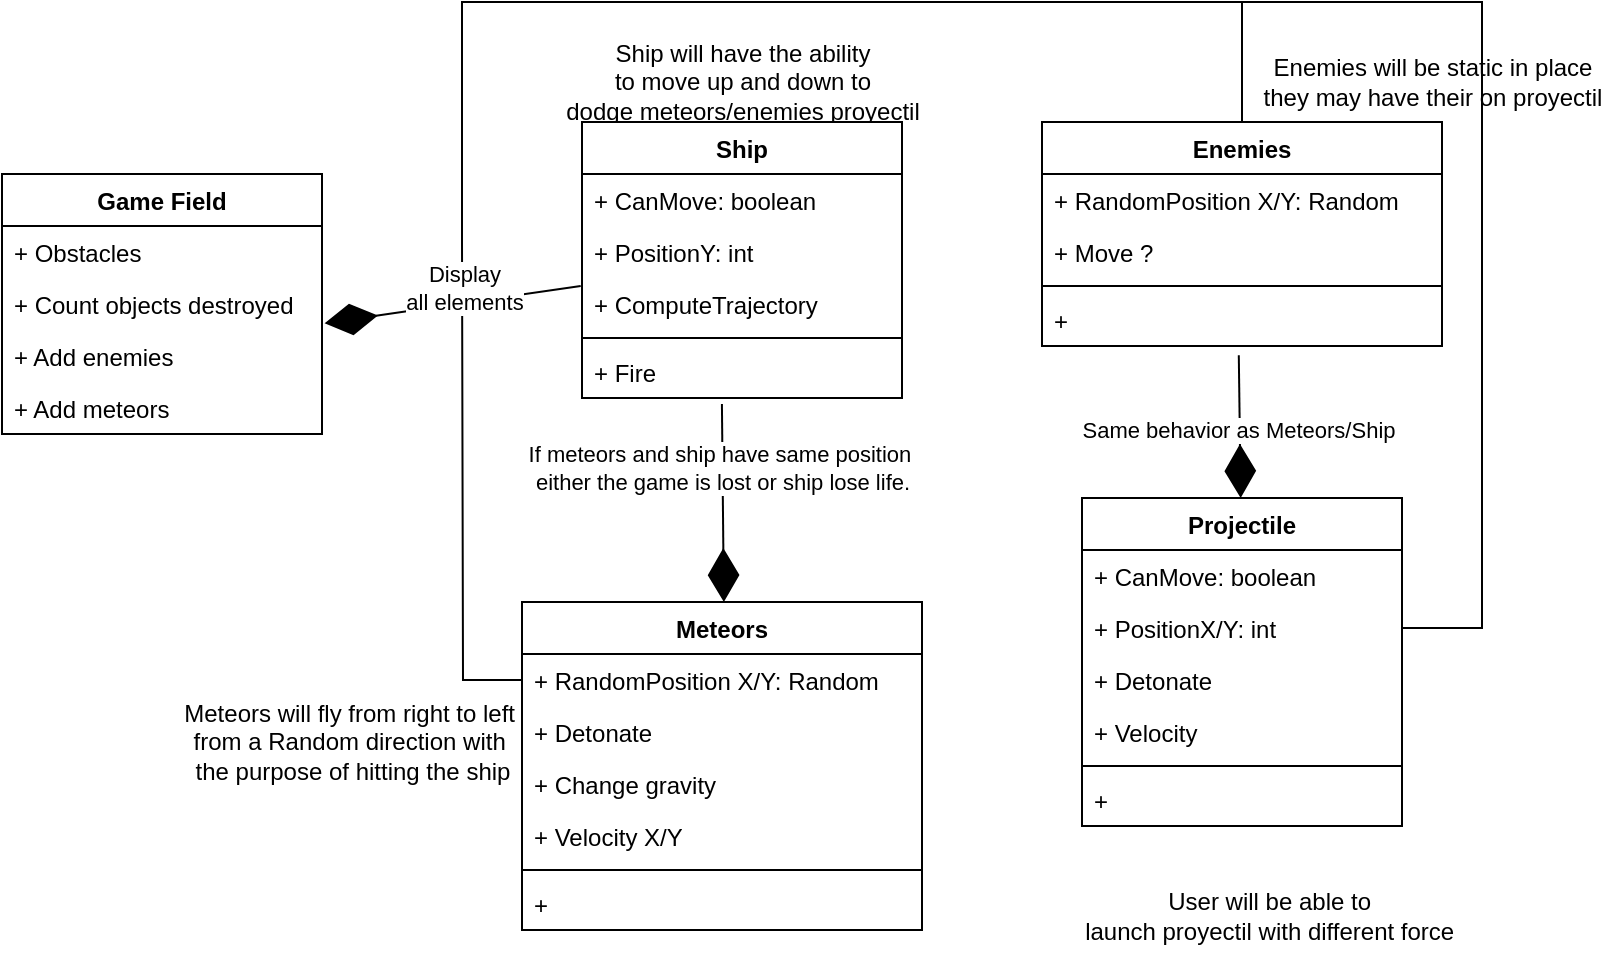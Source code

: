 <mxfile version="20.5.3" type="embed" pages="4"><diagram name="Page-1" id="UD8yu1-71jTabyGn6Ksl"><mxGraphModel dx="532" dy="298" grid="1" gridSize="10" guides="1" tooltips="1" connect="1" arrows="1" fold="1" page="1" pageScale="1" pageWidth="850" pageHeight="1100" math="0" shadow="0"><root><mxCell id="0"/><mxCell id="1" parent="0"/><mxCell id="j6X3iuMTT80umR6ZVCOs-26" value="Ship will have the ability&lt;br&gt;to move up and down to&lt;br&gt;dodge meteors/enemies proyectil" style="text;html=1;align=center;verticalAlign=middle;resizable=0;points=[];autosize=1;strokeColor=none;fillColor=none;" parent="1" vertex="1"><mxGeometry x="290" y="260" width="200" height="60" as="geometry"/></mxCell><mxCell id="j6X3iuMTT80umR6ZVCOs-27" value="Projectile" style="swimlane;fontStyle=1;align=center;verticalAlign=top;childLayout=stackLayout;horizontal=1;startSize=26;horizontalStack=0;resizeParent=1;resizeParentMax=0;resizeLast=0;collapsible=1;marginBottom=0;whiteSpace=wrap;html=1;" parent="1" vertex="1"><mxGeometry x="560" y="498" width="160" height="164" as="geometry"/></mxCell><mxCell id="j6X3iuMTT80umR6ZVCOs-28" value="+ CanMove: boolean" style="text;strokeColor=none;fillColor=none;align=left;verticalAlign=top;spacingLeft=4;spacingRight=4;overflow=hidden;rotatable=0;points=[[0,0.5],[1,0.5]];portConstraint=eastwest;whiteSpace=wrap;html=1;" parent="j6X3iuMTT80umR6ZVCOs-27" vertex="1"><mxGeometry y="26" width="160" height="26" as="geometry"/></mxCell><mxCell id="j6X3iuMTT80umR6ZVCOs-30" value="+ PositionX/Y: int" style="text;strokeColor=none;fillColor=none;align=left;verticalAlign=top;spacingLeft=4;spacingRight=4;overflow=hidden;rotatable=0;points=[[0,0.5],[1,0.5]];portConstraint=eastwest;whiteSpace=wrap;html=1;" parent="j6X3iuMTT80umR6ZVCOs-27" vertex="1"><mxGeometry y="52" width="160" height="26" as="geometry"/></mxCell><mxCell id="j6X3iuMTT80umR6ZVCOs-31" value="+ Detonate" style="text;strokeColor=none;fillColor=none;align=left;verticalAlign=top;spacingLeft=4;spacingRight=4;overflow=hidden;rotatable=0;points=[[0,0.5],[1,0.5]];portConstraint=eastwest;whiteSpace=wrap;html=1;" parent="j6X3iuMTT80umR6ZVCOs-27" vertex="1"><mxGeometry y="78" width="160" height="26" as="geometry"/></mxCell><mxCell id="11" value="+ Velocity&amp;nbsp;" style="text;strokeColor=none;fillColor=none;align=left;verticalAlign=top;spacingLeft=4;spacingRight=4;overflow=hidden;rotatable=0;points=[[0,0.5],[1,0.5]];portConstraint=eastwest;whiteSpace=wrap;html=1;" parent="j6X3iuMTT80umR6ZVCOs-27" vertex="1"><mxGeometry y="104" width="160" height="26" as="geometry"/></mxCell><mxCell id="j6X3iuMTT80umR6ZVCOs-29" value="" style="line;strokeWidth=1;fillColor=none;align=left;verticalAlign=middle;spacingTop=-1;spacingLeft=3;spacingRight=3;rotatable=0;labelPosition=right;points=[];portConstraint=eastwest;strokeColor=inherit;" parent="j6X3iuMTT80umR6ZVCOs-27" vertex="1"><mxGeometry y="130" width="160" height="8" as="geometry"/></mxCell><mxCell id="2" value="+&amp;nbsp;" style="text;strokeColor=none;fillColor=none;align=left;verticalAlign=top;spacingLeft=4;spacingRight=4;overflow=hidden;rotatable=0;points=[[0,0.5],[1,0.5]];portConstraint=eastwest;whiteSpace=wrap;html=1;" parent="j6X3iuMTT80umR6ZVCOs-27" vertex="1"><mxGeometry y="138" width="160" height="26" as="geometry"/></mxCell><mxCell id="j6X3iuMTT80umR6ZVCOs-33" value="Ship" style="swimlane;fontStyle=1;align=center;verticalAlign=top;childLayout=stackLayout;horizontal=1;startSize=26;horizontalStack=0;resizeParent=1;resizeParentMax=0;resizeLast=0;collapsible=1;marginBottom=0;whiteSpace=wrap;html=1;" parent="1" vertex="1"><mxGeometry x="310" y="310" width="160" height="138" as="geometry"/></mxCell><mxCell id="j6X3iuMTT80umR6ZVCOs-34" value="+ CanMove: boolean" style="text;strokeColor=none;fillColor=none;align=left;verticalAlign=top;spacingLeft=4;spacingRight=4;overflow=hidden;rotatable=0;points=[[0,0.5],[1,0.5]];portConstraint=eastwest;whiteSpace=wrap;html=1;" parent="j6X3iuMTT80umR6ZVCOs-33" vertex="1"><mxGeometry y="26" width="160" height="26" as="geometry"/></mxCell><mxCell id="j6X3iuMTT80umR6ZVCOs-35" value="+ PositionY: int" style="text;strokeColor=none;fillColor=none;align=left;verticalAlign=top;spacingLeft=4;spacingRight=4;overflow=hidden;rotatable=0;points=[[0,0.5],[1,0.5]];portConstraint=eastwest;whiteSpace=wrap;html=1;" parent="j6X3iuMTT80umR6ZVCOs-33" vertex="1"><mxGeometry y="52" width="160" height="26" as="geometry"/></mxCell><mxCell id="_-YBGEYCxy4akOvN2rrl-13" value="+ ComputeTrajectory" style="text;strokeColor=none;fillColor=none;align=left;verticalAlign=top;spacingLeft=4;spacingRight=4;overflow=hidden;rotatable=0;points=[[0,0.5],[1,0.5]];portConstraint=eastwest;whiteSpace=wrap;html=1;" parent="j6X3iuMTT80umR6ZVCOs-33" vertex="1"><mxGeometry y="78" width="160" height="26" as="geometry"/></mxCell><mxCell id="j6X3iuMTT80umR6ZVCOs-36" value="" style="line;strokeWidth=1;fillColor=none;align=left;verticalAlign=middle;spacingTop=-1;spacingLeft=3;spacingRight=3;rotatable=0;labelPosition=right;points=[];portConstraint=eastwest;strokeColor=inherit;" parent="j6X3iuMTT80umR6ZVCOs-33" vertex="1"><mxGeometry y="104" width="160" height="8" as="geometry"/></mxCell><mxCell id="j6X3iuMTT80umR6ZVCOs-38" value="+ Fire" style="text;strokeColor=none;fillColor=none;align=left;verticalAlign=top;spacingLeft=4;spacingRight=4;overflow=hidden;rotatable=0;points=[[0,0.5],[1,0.5]];portConstraint=eastwest;whiteSpace=wrap;html=1;" parent="j6X3iuMTT80umR6ZVCOs-33" vertex="1"><mxGeometry y="112" width="160" height="26" as="geometry"/></mxCell><mxCell id="j6X3iuMTT80umR6ZVCOs-39" value="Enemies" style="swimlane;fontStyle=1;align=center;verticalAlign=top;childLayout=stackLayout;horizontal=1;startSize=26;horizontalStack=0;resizeParent=1;resizeParentMax=0;resizeLast=0;collapsible=1;marginBottom=0;whiteSpace=wrap;html=1;" parent="1" vertex="1"><mxGeometry x="540" y="310" width="200" height="112" as="geometry"/></mxCell><mxCell id="j6X3iuMTT80umR6ZVCOs-41" value="+ RandomPosition X/Y: Random" style="text;strokeColor=none;fillColor=none;align=left;verticalAlign=top;spacingLeft=4;spacingRight=4;overflow=hidden;rotatable=0;points=[[0,0.5],[1,0.5]];portConstraint=eastwest;whiteSpace=wrap;html=1;" parent="j6X3iuMTT80umR6ZVCOs-39" vertex="1"><mxGeometry y="26" width="200" height="26" as="geometry"/></mxCell><mxCell id="6" value="+ Move ?" style="text;strokeColor=none;fillColor=none;align=left;verticalAlign=top;spacingLeft=4;spacingRight=4;overflow=hidden;rotatable=0;points=[[0,0.5],[1,0.5]];portConstraint=eastwest;whiteSpace=wrap;html=1;" parent="j6X3iuMTT80umR6ZVCOs-39" vertex="1"><mxGeometry y="52" width="200" height="26" as="geometry"/></mxCell><mxCell id="j6X3iuMTT80umR6ZVCOs-42" value="" style="line;strokeWidth=1;fillColor=none;align=left;verticalAlign=middle;spacingTop=-1;spacingLeft=3;spacingRight=3;rotatable=0;labelPosition=right;points=[];portConstraint=eastwest;strokeColor=inherit;" parent="j6X3iuMTT80umR6ZVCOs-39" vertex="1"><mxGeometry y="78" width="200" height="8" as="geometry"/></mxCell><mxCell id="j6X3iuMTT80umR6ZVCOs-44" value="+&amp;nbsp;" style="text;strokeColor=none;fillColor=none;align=left;verticalAlign=top;spacingLeft=4;spacingRight=4;overflow=hidden;rotatable=0;points=[[0,0.5],[1,0.5]];portConstraint=eastwest;whiteSpace=wrap;html=1;" parent="j6X3iuMTT80umR6ZVCOs-39" vertex="1"><mxGeometry y="86" width="200" height="26" as="geometry"/></mxCell><mxCell id="j6X3iuMTT80umR6ZVCOs-46" value="Meteors" style="swimlane;fontStyle=1;align=center;verticalAlign=top;childLayout=stackLayout;horizontal=1;startSize=26;horizontalStack=0;resizeParent=1;resizeParentMax=0;resizeLast=0;collapsible=1;marginBottom=0;whiteSpace=wrap;html=1;" parent="1" vertex="1"><mxGeometry x="280" y="550" width="200" height="164" as="geometry"/></mxCell><mxCell id="j6X3iuMTT80umR6ZVCOs-47" value="+ RandomPosition X/Y: Random" style="text;strokeColor=none;fillColor=none;align=left;verticalAlign=top;spacingLeft=4;spacingRight=4;overflow=hidden;rotatable=0;points=[[0,0.5],[1,0.5]];portConstraint=eastwest;whiteSpace=wrap;html=1;" parent="j6X3iuMTT80umR6ZVCOs-46" vertex="1"><mxGeometry y="26" width="200" height="26" as="geometry"/></mxCell><mxCell id="3" value="+ Detonate&lt;span style=&quot;white-space: pre;&quot;&gt;&#9;&lt;/span&gt;" style="text;strokeColor=none;fillColor=none;align=left;verticalAlign=top;spacingLeft=4;spacingRight=4;overflow=hidden;rotatable=0;points=[[0,0.5],[1,0.5]];portConstraint=eastwest;whiteSpace=wrap;html=1;" parent="j6X3iuMTT80umR6ZVCOs-46" vertex="1"><mxGeometry y="52" width="200" height="26" as="geometry"/></mxCell><mxCell id="4" value="+ Change gravity" style="text;strokeColor=none;fillColor=none;align=left;verticalAlign=top;spacingLeft=4;spacingRight=4;overflow=hidden;rotatable=0;points=[[0,0.5],[1,0.5]];portConstraint=eastwest;whiteSpace=wrap;html=1;" parent="j6X3iuMTT80umR6ZVCOs-46" vertex="1"><mxGeometry y="78" width="200" height="26" as="geometry"/></mxCell><mxCell id="12" value="+ Velocity X/Y" style="text;strokeColor=none;fillColor=none;align=left;verticalAlign=top;spacingLeft=4;spacingRight=4;overflow=hidden;rotatable=0;points=[[0,0.5],[1,0.5]];portConstraint=eastwest;whiteSpace=wrap;html=1;" parent="j6X3iuMTT80umR6ZVCOs-46" vertex="1"><mxGeometry y="104" width="200" height="26" as="geometry"/></mxCell><mxCell id="j6X3iuMTT80umR6ZVCOs-48" value="" style="line;strokeWidth=1;fillColor=none;align=left;verticalAlign=middle;spacingTop=-1;spacingLeft=3;spacingRight=3;rotatable=0;labelPosition=right;points=[];portConstraint=eastwest;strokeColor=inherit;" parent="j6X3iuMTT80umR6ZVCOs-46" vertex="1"><mxGeometry y="130" width="200" height="8" as="geometry"/></mxCell><mxCell id="j6X3iuMTT80umR6ZVCOs-49" value="+" style="text;strokeColor=none;fillColor=none;align=left;verticalAlign=top;spacingLeft=4;spacingRight=4;overflow=hidden;rotatable=0;points=[[0,0.5],[1,0.5]];portConstraint=eastwest;whiteSpace=wrap;html=1;" parent="j6X3iuMTT80umR6ZVCOs-46" vertex="1"><mxGeometry y="138" width="200" height="26" as="geometry"/></mxCell><mxCell id="j6X3iuMTT80umR6ZVCOs-50" value="" style="endArrow=diamondThin;endFill=1;endSize=24;html=1;rounded=0;entryX=0.703;entryY=-0.031;entryDx=0;entryDy=0;entryPerimeter=0;exitX=0.431;exitY=1.115;exitDx=0;exitDy=0;exitPerimeter=0;" parent="1" edge="1"><mxGeometry width="160" relative="1" as="geometry"><mxPoint x="379.96" y="450.99" as="sourcePoint"/><mxPoint x="380.93" y="550.004" as="targetPoint"/></mxGeometry></mxCell><mxCell id="j6X3iuMTT80umR6ZVCOs-51" value="If meteors and ship have same position&amp;nbsp;&lt;br&gt;either the game is lost or ship lose life." style="edgeLabel;html=1;align=center;verticalAlign=middle;resizable=0;points=[];" parent="j6X3iuMTT80umR6ZVCOs-50" vertex="1" connectable="0"><mxGeometry x="-0.36" y="-1" relative="1" as="geometry"><mxPoint as="offset"/></mxGeometry></mxCell><mxCell id="j6X3iuMTT80umR6ZVCOs-52" value="" style="endArrow=diamondThin;endFill=1;endSize=24;html=1;rounded=0;exitX=0.492;exitY=1.179;exitDx=0;exitDy=0;exitPerimeter=0;" parent="1" source="j6X3iuMTT80umR6ZVCOs-44" edge="1"><mxGeometry width="160" relative="1" as="geometry"><mxPoint x="639.33" y="438" as="sourcePoint"/><mxPoint x="639.33" y="498" as="targetPoint"/></mxGeometry></mxCell><mxCell id="j6X3iuMTT80umR6ZVCOs-53" value="Same behavior as Meteors/Ship" style="edgeLabel;html=1;align=center;verticalAlign=middle;resizable=0;points=[];" parent="j6X3iuMTT80umR6ZVCOs-52" vertex="1" connectable="0"><mxGeometry x="0.041" y="-1" relative="1" as="geometry"><mxPoint as="offset"/></mxGeometry></mxCell><mxCell id="j6X3iuMTT80umR6ZVCOs-54" value="Game Field" style="swimlane;fontStyle=1;align=center;verticalAlign=top;childLayout=stackLayout;horizontal=1;startSize=26;horizontalStack=0;resizeParent=1;resizeParentMax=0;resizeLast=0;collapsible=1;marginBottom=0;whiteSpace=wrap;html=1;" parent="1" vertex="1"><mxGeometry x="20" y="336" width="160" height="130" as="geometry"/></mxCell><mxCell id="9" value="+ Obstacles" style="text;strokeColor=none;fillColor=none;align=left;verticalAlign=top;spacingLeft=4;spacingRight=4;overflow=hidden;rotatable=0;points=[[0,0.5],[1,0.5]];portConstraint=eastwest;whiteSpace=wrap;html=1;" parent="j6X3iuMTT80umR6ZVCOs-54" vertex="1"><mxGeometry y="26" width="160" height="26" as="geometry"/></mxCell><mxCell id="8" value="+ Count objects destroyed" style="text;strokeColor=none;fillColor=none;align=left;verticalAlign=top;spacingLeft=4;spacingRight=4;overflow=hidden;rotatable=0;points=[[0,0.5],[1,0.5]];portConstraint=eastwest;whiteSpace=wrap;html=1;" parent="j6X3iuMTT80umR6ZVCOs-54" vertex="1"><mxGeometry y="52" width="160" height="26" as="geometry"/></mxCell><mxCell id="j6X3iuMTT80umR6ZVCOs-59" value="+ Add enemies" style="text;strokeColor=none;fillColor=none;align=left;verticalAlign=top;spacingLeft=4;spacingRight=4;overflow=hidden;rotatable=0;points=[[0,0.5],[1,0.5]];portConstraint=eastwest;whiteSpace=wrap;html=1;" parent="j6X3iuMTT80umR6ZVCOs-54" vertex="1"><mxGeometry y="78" width="160" height="26" as="geometry"/></mxCell><mxCell id="_-YBGEYCxy4akOvN2rrl-12" value="+ Add meteors" style="text;strokeColor=none;fillColor=none;align=left;verticalAlign=top;spacingLeft=4;spacingRight=4;overflow=hidden;rotatable=0;points=[[0,0.5],[1,0.5]];portConstraint=eastwest;whiteSpace=wrap;html=1;" parent="j6X3iuMTT80umR6ZVCOs-54" vertex="1"><mxGeometry y="104" width="160" height="26" as="geometry"/></mxCell><mxCell id="j6X3iuMTT80umR6ZVCOs-60" value="" style="endArrow=diamondThin;endFill=1;endSize=24;html=1;rounded=0;entryX=1.008;entryY=-0.128;entryDx=0;entryDy=0;entryPerimeter=0;exitX=-0.004;exitY=-0.231;exitDx=0;exitDy=0;exitPerimeter=0;" parent="1" target="j6X3iuMTT80umR6ZVCOs-59" edge="1"><mxGeometry width="160" relative="1" as="geometry"><mxPoint x="309.36" y="391.994" as="sourcePoint"/><mxPoint x="202.08" y="392" as="targetPoint"/></mxGeometry></mxCell><mxCell id="j6X3iuMTT80umR6ZVCOs-61" value="" style="endArrow=none;html=1;edgeStyle=orthogonalEdgeStyle;rounded=0;exitX=0;exitY=0.5;exitDx=0;exitDy=0;" parent="1" source="j6X3iuMTT80umR6ZVCOs-47" edge="1"><mxGeometry relative="1" as="geometry"><mxPoint x="110" y="520" as="sourcePoint"/><mxPoint x="250" y="370" as="targetPoint"/></mxGeometry></mxCell><mxCell id="j6X3iuMTT80umR6ZVCOs-66" value="Display &lt;br&gt;all elements" style="edgeLabel;html=1;align=center;verticalAlign=middle;resizable=0;points=[];" parent="j6X3iuMTT80umR6ZVCOs-61" vertex="1" connectable="0"><mxGeometry x="0.807" y="-1" relative="1" as="geometry"><mxPoint y="-1" as="offset"/></mxGeometry></mxCell><mxCell id="j6X3iuMTT80umR6ZVCOs-64" value="" style="endArrow=none;html=1;edgeStyle=orthogonalEdgeStyle;rounded=0;exitX=0.5;exitY=0;exitDx=0;exitDy=0;" parent="1" source="j6X3iuMTT80umR6ZVCOs-39" edge="1"><mxGeometry relative="1" as="geometry"><mxPoint x="640" y="250" as="sourcePoint"/><mxPoint x="250" y="370" as="targetPoint"/><Array as="points"><mxPoint x="640" y="250"/><mxPoint x="250" y="250"/></Array></mxGeometry></mxCell><mxCell id="j6X3iuMTT80umR6ZVCOs-65" value="" style="endArrow=none;html=1;edgeStyle=orthogonalEdgeStyle;rounded=0;exitX=1;exitY=0.5;exitDx=0;exitDy=0;" parent="1" source="j6X3iuMTT80umR6ZVCOs-30" edge="1"><mxGeometry relative="1" as="geometry"><mxPoint x="760" y="560" as="sourcePoint"/><mxPoint x="640" y="310" as="targetPoint"/><Array as="points"><mxPoint x="760" y="563"/><mxPoint x="760" y="250"/><mxPoint x="640" y="250"/></Array></mxGeometry></mxCell><mxCell id="j6X3iuMTT80umR6ZVCOs-67" value="Meteors will fly from right to left&amp;nbsp;&lt;br&gt;from a Random direction with&amp;nbsp;&lt;br&gt;the purpose of hitting the ship" style="text;html=1;align=center;verticalAlign=middle;resizable=0;points=[];autosize=1;strokeColor=none;fillColor=none;" parent="1" vertex="1"><mxGeometry x="100" y="590" width="190" height="60" as="geometry"/></mxCell><mxCell id="j6X3iuMTT80umR6ZVCOs-68" value="User will be able to&amp;nbsp;&lt;br&gt;launch proyectil with different force&amp;nbsp;" style="text;html=1;align=center;verticalAlign=middle;resizable=0;points=[];autosize=1;strokeColor=none;fillColor=none;" parent="1" vertex="1"><mxGeometry x="550" y="687" width="210" height="40" as="geometry"/></mxCell><mxCell id="j6X3iuMTT80umR6ZVCOs-69" value="Enemies will be static in place&lt;br&gt;they may have their on proyectil" style="text;html=1;align=center;verticalAlign=middle;resizable=0;points=[];autosize=1;strokeColor=none;fillColor=none;" parent="1" vertex="1"><mxGeometry x="640" y="270" width="190" height="40" as="geometry"/></mxCell></root></mxGraphModel></diagram><diagram id="a7q9Z7hmNz9yghinb3Ze" name="Page-2"><mxGraphModel dx="532" dy="298" grid="1" gridSize="10" guides="1" tooltips="1" connect="1" arrows="1" fold="1" page="1" pageScale="1" pageWidth="850" pageHeight="1100" math="0" shadow="0"><root><mxCell id="0"/><mxCell id="1" parent="0"/><mxCell id="oN1OPOBK_QMBGYMvj-gR-1" value="Die" style="swimlane;fontStyle=1;align=center;verticalAlign=top;childLayout=stackLayout;horizontal=1;startSize=26;horizontalStack=0;resizeParent=1;resizeParentMax=0;resizeLast=0;collapsible=1;marginBottom=0;whiteSpace=wrap;html=1;" parent="1" vertex="1"><mxGeometry x="80" y="80" width="160" height="190" as="geometry"/></mxCell><mxCell id="oN1OPOBK_QMBGYMvj-gR-2" value="+ Value : in&lt;span style=&quot;white-space: pre;&quot;&gt;&#9;&lt;/span&gt;" style="text;strokeColor=none;fillColor=none;align=left;verticalAlign=top;spacingLeft=4;spacingRight=4;overflow=hidden;rotatable=0;points=[[0,0.5],[1,0.5]];portConstraint=eastwest;whiteSpace=wrap;html=1;" parent="oN1OPOBK_QMBGYMvj-gR-1" vertex="1"><mxGeometry y="26" width="160" height="26" as="geometry"/></mxCell><mxCell id="oN1OPOBK_QMBGYMvj-gR-3" value="+ roll : Random" style="text;strokeColor=none;fillColor=none;align=left;verticalAlign=top;spacingLeft=4;spacingRight=4;overflow=hidden;rotatable=0;points=[[0,0.5],[1,0.5]];portConstraint=eastwest;whiteSpace=wrap;html=1;" parent="oN1OPOBK_QMBGYMvj-gR-1" vertex="1"><mxGeometry y="52" width="160" height="26" as="geometry"/></mxCell><mxCell id="oN1OPOBK_QMBGYMvj-gR-4" value="+ field: type" style="text;strokeColor=none;fillColor=none;align=left;verticalAlign=top;spacingLeft=4;spacingRight=4;overflow=hidden;rotatable=0;points=[[0,0.5],[1,0.5]];portConstraint=eastwest;whiteSpace=wrap;html=1;" parent="oN1OPOBK_QMBGYMvj-gR-1" vertex="1"><mxGeometry y="78" width="160" height="26" as="geometry"/></mxCell><mxCell id="oN1OPOBK_QMBGYMvj-gR-5" value="+ method(type): type" style="text;strokeColor=none;fillColor=none;align=left;verticalAlign=top;spacingLeft=4;spacingRight=4;overflow=hidden;rotatable=0;points=[[0,0.5],[1,0.5]];portConstraint=eastwest;whiteSpace=wrap;html=1;" parent="oN1OPOBK_QMBGYMvj-gR-1" vertex="1"><mxGeometry y="104" width="160" height="26" as="geometry"/></mxCell><mxCell id="oN1OPOBK_QMBGYMvj-gR-6" value="" style="line;strokeWidth=1;fillColor=none;align=left;verticalAlign=middle;spacingTop=-1;spacingLeft=3;spacingRight=3;rotatable=0;labelPosition=right;points=[];portConstraint=eastwest;strokeColor=inherit;" parent="oN1OPOBK_QMBGYMvj-gR-1" vertex="1"><mxGeometry y="130" width="160" height="8" as="geometry"/></mxCell><mxCell id="oN1OPOBK_QMBGYMvj-gR-7" value="+ method(type): type" style="text;strokeColor=none;fillColor=none;align=left;verticalAlign=top;spacingLeft=4;spacingRight=4;overflow=hidden;rotatable=0;points=[[0,0.5],[1,0.5]];portConstraint=eastwest;whiteSpace=wrap;html=1;" parent="oN1OPOBK_QMBGYMvj-gR-1" vertex="1"><mxGeometry y="138" width="160" height="26" as="geometry"/></mxCell><mxCell id="oN1OPOBK_QMBGYMvj-gR-8" value="+ method(type): type" style="text;strokeColor=none;fillColor=none;align=left;verticalAlign=top;spacingLeft=4;spacingRight=4;overflow=hidden;rotatable=0;points=[[0,0.5],[1,0.5]];portConstraint=eastwest;whiteSpace=wrap;html=1;" parent="oN1OPOBK_QMBGYMvj-gR-1" vertex="1"><mxGeometry y="164" width="160" height="26" as="geometry"/></mxCell><mxCell id="oN1OPOBK_QMBGYMvj-gR-9" value="Round" style="swimlane;fontStyle=1;align=center;verticalAlign=top;childLayout=stackLayout;horizontal=1;startSize=26;horizontalStack=0;resizeParent=1;resizeParentMax=0;resizeLast=0;collapsible=1;marginBottom=0;whiteSpace=wrap;html=1;" parent="1" vertex="1"><mxGeometry x="580" y="80" width="250" height="112" as="geometry"/></mxCell><mxCell id="oN1OPOBK_QMBGYMvj-gR-10" value="+ rolls: List&amp;lt;Roll&amp;gt;" style="text;strokeColor=none;fillColor=none;align=left;verticalAlign=top;spacingLeft=4;spacingRight=4;overflow=hidden;rotatable=0;points=[[0,0.5],[1,0.5]];portConstraint=eastwest;whiteSpace=wrap;html=1;" parent="oN1OPOBK_QMBGYMvj-gR-9" vertex="1"><mxGeometry y="26" width="250" height="26" as="geometry"/></mxCell><mxCell id="oN1OPOBK_QMBGYMvj-gR-11" value="+ state: Enum(COME_OUT, POINT, WIN)" style="text;strokeColor=none;fillColor=none;align=left;verticalAlign=top;spacingLeft=4;spacingRight=4;overflow=hidden;rotatable=0;points=[[0,0.5],[1,0.5]];portConstraint=eastwest;whiteSpace=wrap;html=1;" parent="oN1OPOBK_QMBGYMvj-gR-9" vertex="1"><mxGeometry y="52" width="250" height="26" as="geometry"/></mxCell><mxCell id="oN1OPOBK_QMBGYMvj-gR-12" value="" style="line;strokeWidth=1;fillColor=none;align=left;verticalAlign=middle;spacingTop=-1;spacingLeft=3;spacingRight=3;rotatable=0;labelPosition=right;points=[];portConstraint=eastwest;strokeColor=inherit;" parent="oN1OPOBK_QMBGYMvj-gR-9" vertex="1"><mxGeometry y="78" width="250" height="8" as="geometry"/></mxCell><mxCell id="oN1OPOBK_QMBGYMvj-gR-13" value="+ roll(rng : Random) void" style="text;strokeColor=none;fillColor=none;align=left;verticalAlign=top;spacingLeft=4;spacingRight=4;overflow=hidden;rotatable=0;points=[[0,0.5],[1,0.5]];portConstraint=eastwest;whiteSpace=wrap;html=1;" parent="oN1OPOBK_QMBGYMvj-gR-9" vertex="1"><mxGeometry y="86" width="250" height="26" as="geometry"/></mxCell><mxCell id="oN1OPOBK_QMBGYMvj-gR-14" value="Roll" style="swimlane;fontStyle=1;align=center;verticalAlign=top;childLayout=stackLayout;horizontal=1;startSize=26;horizontalStack=0;resizeParent=1;resizeParentMax=0;resizeLast=0;collapsible=1;marginBottom=0;whiteSpace=wrap;html=1;" parent="1" vertex="1"><mxGeometry x="280" y="370" width="160" height="112" as="geometry"/></mxCell><mxCell id="oN1OPOBK_QMBGYMvj-gR-15" value="+ die: die[ 2 ]" style="text;strokeColor=none;fillColor=none;align=left;verticalAlign=top;spacingLeft=4;spacingRight=4;overflow=hidden;rotatable=0;points=[[0,0.5],[1,0.5]];portConstraint=eastwest;whiteSpace=wrap;html=1;" parent="oN1OPOBK_QMBGYMvj-gR-14" vertex="1"><mxGeometry y="26" width="160" height="26" as="geometry"/></mxCell><mxCell id="oN1OPOBK_QMBGYMvj-gR-16" value="" style="line;strokeWidth=1;fillColor=none;align=left;verticalAlign=middle;spacingTop=-1;spacingLeft=3;spacingRight=3;rotatable=0;labelPosition=right;points=[];portConstraint=eastwest;strokeColor=inherit;" parent="oN1OPOBK_QMBGYMvj-gR-14" vertex="1"><mxGeometry y="52" width="160" height="8" as="geometry"/></mxCell><mxCell id="oN1OPOBK_QMBGYMvj-gR-17" value="+ roll(rng : Random) void" style="text;strokeColor=none;fillColor=none;align=left;verticalAlign=top;spacingLeft=4;spacingRight=4;overflow=hidden;rotatable=0;points=[[0,0.5],[1,0.5]];portConstraint=eastwest;whiteSpace=wrap;html=1;" parent="oN1OPOBK_QMBGYMvj-gR-14" vertex="1"><mxGeometry y="60" width="160" height="26" as="geometry"/></mxCell><mxCell id="oN1OPOBK_QMBGYMvj-gR-18" value="+ value() : int" style="text;strokeColor=none;fillColor=none;align=left;verticalAlign=top;spacingLeft=4;spacingRight=4;overflow=hidden;rotatable=0;points=[[0,0.5],[1,0.5]];portConstraint=eastwest;whiteSpace=wrap;html=1;" parent="oN1OPOBK_QMBGYMvj-gR-14" vertex="1"><mxGeometry y="86" width="160" height="26" as="geometry"/></mxCell><mxCell id="oN1OPOBK_QMBGYMvj-gR-19" value="" style="endArrow=diamondThin;endFill=1;endSize=24;html=1;rounded=0;exitX=1.006;exitY=1.077;exitDx=0;exitDy=0;exitPerimeter=0;" parent="1" edge="1"><mxGeometry width="160" relative="1" as="geometry"><mxPoint x="441.96" y="426.002" as="sourcePoint"/><mxPoint x="711" y="194" as="targetPoint"/><Array as="points"><mxPoint x="711" y="426"/></Array></mxGeometry></mxCell><mxCell id="oN1OPOBK_QMBGYMvj-gR-20" value="Attribute" style="text;html=1;align=center;verticalAlign=middle;resizable=0;points=[];autosize=1;strokeColor=none;fillColor=none;" parent="1" vertex="1"><mxGeometry x="180" y="390" width="70" height="30" as="geometry"/></mxCell><mxCell id="oN1OPOBK_QMBGYMvj-gR-21" value="Behavior" style="text;html=1;align=center;verticalAlign=middle;resizable=0;points=[];autosize=1;strokeColor=none;fillColor=none;" parent="1" vertex="1"><mxGeometry x="180" y="450" width="70" height="30" as="geometry"/></mxCell><mxCell id="oN1OPOBK_QMBGYMvj-gR-22" value="" style="endArrow=diamondThin;endFill=1;endSize=24;html=1;rounded=0;entryX=0.5;entryY=0;entryDx=0;entryDy=0;" parent="1" target="oN1OPOBK_QMBGYMvj-gR-14" edge="1"><mxGeometry width="160" relative="1" as="geometry"><mxPoint x="240" y="174.5" as="sourcePoint"/><mxPoint x="400" y="174.5" as="targetPoint"/><Array as="points"><mxPoint x="360" y="175"/></Array></mxGeometry></mxCell><mxCell id="oN1OPOBK_QMBGYMvj-gR-23" value="Each row is composed of a pair of &lt;br&gt;dice (with their values)" style="edgeLabel;html=1;align=center;verticalAlign=middle;resizable=0;points=[];" parent="oN1OPOBK_QMBGYMvj-gR-22" vertex="1" connectable="0"><mxGeometry x="0.384" y="-1" relative="1" as="geometry"><mxPoint as="offset"/></mxGeometry></mxCell></root></mxGraphModel></diagram><diagram name="Page-1" id="r526UyMJNkL9v1l9j_Z9">&#xa;    <mxGraphModel dx="954" dy="544" grid="1" gridSize="10" guides="1" tooltips="1" connect="1" arrows="1" fold="1" page="1" pageScale="1" pageWidth="850" pageHeight="1100" math="0" shadow="0">&#xa;      <root>&#xa;        <mxCell id="0"/>&#xa;        <mxCell id="1" parent="0"/>&#xa;        <mxCell id="j6X3iuMTT80umR6ZVCOs-26" value="Ship will have the ability&lt;br&gt;to move up and down to&lt;br&gt;dodge meteors/enemies proyectil" style="text;html=1;align=center;verticalAlign=middle;resizable=0;points=[];autosize=1;strokeColor=none;fillColor=none;" parent="1" vertex="1">&#xa;          <mxGeometry x="290" y="260" width="200" height="60" as="geometry"/>&#xa;        </mxCell>&#xa;        <mxCell id="j6X3iuMTT80umR6ZVCOs-27" value="Projectile" style="swimlane;fontStyle=1;align=center;verticalAlign=top;childLayout=stackLayout;horizontal=1;startSize=26;horizontalStack=0;resizeParent=1;resizeParentMax=0;resizeLast=0;collapsible=1;marginBottom=0;whiteSpace=wrap;html=1;" parent="1" vertex="1">&#xa;          <mxGeometry x="560" y="498" width="160" height="164" as="geometry"/>&#xa;        </mxCell>&#xa;        <mxCell id="j6X3iuMTT80umR6ZVCOs-28" value="+ CanMove: boolean" style="text;strokeColor=none;fillColor=none;align=left;verticalAlign=top;spacingLeft=4;spacingRight=4;overflow=hidden;rotatable=0;points=[[0,0.5],[1,0.5]];portConstraint=eastwest;whiteSpace=wrap;html=1;" parent="j6X3iuMTT80umR6ZVCOs-27" vertex="1">&#xa;          <mxGeometry y="26" width="160" height="26" as="geometry"/>&#xa;        </mxCell>&#xa;        <mxCell id="j6X3iuMTT80umR6ZVCOs-30" value="+ PositionX/Y: int" style="text;strokeColor=none;fillColor=none;align=left;verticalAlign=top;spacingLeft=4;spacingRight=4;overflow=hidden;rotatable=0;points=[[0,0.5],[1,0.5]];portConstraint=eastwest;whiteSpace=wrap;html=1;" parent="j6X3iuMTT80umR6ZVCOs-27" vertex="1">&#xa;          <mxGeometry y="52" width="160" height="26" as="geometry"/>&#xa;        </mxCell>&#xa;        <mxCell id="j6X3iuMTT80umR6ZVCOs-31" value="+ Detonate" style="text;strokeColor=none;fillColor=none;align=left;verticalAlign=top;spacingLeft=4;spacingRight=4;overflow=hidden;rotatable=0;points=[[0,0.5],[1,0.5]];portConstraint=eastwest;whiteSpace=wrap;html=1;" parent="j6X3iuMTT80umR6ZVCOs-27" vertex="1">&#xa;          <mxGeometry y="78" width="160" height="26" as="geometry"/>&#xa;        </mxCell>&#xa;        <mxCell id="11" value="+ Velocity&amp;nbsp;" style="text;strokeColor=none;fillColor=none;align=left;verticalAlign=top;spacingLeft=4;spacingRight=4;overflow=hidden;rotatable=0;points=[[0,0.5],[1,0.5]];portConstraint=eastwest;whiteSpace=wrap;html=1;" parent="j6X3iuMTT80umR6ZVCOs-27" vertex="1">&#xa;          <mxGeometry y="104" width="160" height="26" as="geometry"/>&#xa;        </mxCell>&#xa;        <mxCell id="j6X3iuMTT80umR6ZVCOs-29" value="" style="line;strokeWidth=1;fillColor=none;align=left;verticalAlign=middle;spacingTop=-1;spacingLeft=3;spacingRight=3;rotatable=0;labelPosition=right;points=[];portConstraint=eastwest;strokeColor=inherit;" parent="j6X3iuMTT80umR6ZVCOs-27" vertex="1">&#xa;          <mxGeometry y="130" width="160" height="8" as="geometry"/>&#xa;        </mxCell>&#xa;        <mxCell id="2" value="+&amp;nbsp;" style="text;strokeColor=none;fillColor=none;align=left;verticalAlign=top;spacingLeft=4;spacingRight=4;overflow=hidden;rotatable=0;points=[[0,0.5],[1,0.5]];portConstraint=eastwest;whiteSpace=wrap;html=1;" parent="j6X3iuMTT80umR6ZVCOs-27" vertex="1">&#xa;          <mxGeometry y="138" width="160" height="26" as="geometry"/>&#xa;        </mxCell>&#xa;        <mxCell id="j6X3iuMTT80umR6ZVCOs-33" value="Ship" style="swimlane;fontStyle=1;align=center;verticalAlign=top;childLayout=stackLayout;horizontal=1;startSize=26;horizontalStack=0;resizeParent=1;resizeParentMax=0;resizeLast=0;collapsible=1;marginBottom=0;whiteSpace=wrap;html=1;" parent="1" vertex="1">&#xa;          <mxGeometry x="310" y="310" width="160" height="138" as="geometry"/>&#xa;        </mxCell>&#xa;        <mxCell id="j6X3iuMTT80umR6ZVCOs-34" value="+ CanMove: boolean" style="text;strokeColor=none;fillColor=none;align=left;verticalAlign=top;spacingLeft=4;spacingRight=4;overflow=hidden;rotatable=0;points=[[0,0.5],[1,0.5]];portConstraint=eastwest;whiteSpace=wrap;html=1;" parent="j6X3iuMTT80umR6ZVCOs-33" vertex="1">&#xa;          <mxGeometry y="26" width="160" height="26" as="geometry"/>&#xa;        </mxCell>&#xa;        <mxCell id="j6X3iuMTT80umR6ZVCOs-35" value="+ PositionY: int" style="text;strokeColor=none;fillColor=none;align=left;verticalAlign=top;spacingLeft=4;spacingRight=4;overflow=hidden;rotatable=0;points=[[0,0.5],[1,0.5]];portConstraint=eastwest;whiteSpace=wrap;html=1;" parent="j6X3iuMTT80umR6ZVCOs-33" vertex="1">&#xa;          <mxGeometry y="52" width="160" height="26" as="geometry"/>&#xa;        </mxCell>&#xa;        <mxCell id="_-YBGEYCxy4akOvN2rrl-13" value="+ ComputeTrajectory" style="text;strokeColor=none;fillColor=none;align=left;verticalAlign=top;spacingLeft=4;spacingRight=4;overflow=hidden;rotatable=0;points=[[0,0.5],[1,0.5]];portConstraint=eastwest;whiteSpace=wrap;html=1;" vertex="1" parent="j6X3iuMTT80umR6ZVCOs-33">&#xa;          <mxGeometry y="78" width="160" height="26" as="geometry"/>&#xa;        </mxCell>&#xa;        <mxCell id="j6X3iuMTT80umR6ZVCOs-36" value="" style="line;strokeWidth=1;fillColor=none;align=left;verticalAlign=middle;spacingTop=-1;spacingLeft=3;spacingRight=3;rotatable=0;labelPosition=right;points=[];portConstraint=eastwest;strokeColor=inherit;" parent="j6X3iuMTT80umR6ZVCOs-33" vertex="1">&#xa;          <mxGeometry y="104" width="160" height="8" as="geometry"/>&#xa;        </mxCell>&#xa;        <mxCell id="j6X3iuMTT80umR6ZVCOs-38" value="+ Fire" style="text;strokeColor=none;fillColor=none;align=left;verticalAlign=top;spacingLeft=4;spacingRight=4;overflow=hidden;rotatable=0;points=[[0,0.5],[1,0.5]];portConstraint=eastwest;whiteSpace=wrap;html=1;" parent="j6X3iuMTT80umR6ZVCOs-33" vertex="1">&#xa;          <mxGeometry y="112" width="160" height="26" as="geometry"/>&#xa;        </mxCell>&#xa;        <mxCell id="j6X3iuMTT80umR6ZVCOs-39" value="Enemies" style="swimlane;fontStyle=1;align=center;verticalAlign=top;childLayout=stackLayout;horizontal=1;startSize=26;horizontalStack=0;resizeParent=1;resizeParentMax=0;resizeLast=0;collapsible=1;marginBottom=0;whiteSpace=wrap;html=1;" parent="1" vertex="1">&#xa;          <mxGeometry x="540" y="310" width="200" height="112" as="geometry"/>&#xa;        </mxCell>&#xa;        <mxCell id="j6X3iuMTT80umR6ZVCOs-41" value="+ RandomPosition X/Y: Random" style="text;strokeColor=none;fillColor=none;align=left;verticalAlign=top;spacingLeft=4;spacingRight=4;overflow=hidden;rotatable=0;points=[[0,0.5],[1,0.5]];portConstraint=eastwest;whiteSpace=wrap;html=1;" parent="j6X3iuMTT80umR6ZVCOs-39" vertex="1">&#xa;          <mxGeometry y="26" width="200" height="26" as="geometry"/>&#xa;        </mxCell>&#xa;        <mxCell id="6" value="+ Move ?" style="text;strokeColor=none;fillColor=none;align=left;verticalAlign=top;spacingLeft=4;spacingRight=4;overflow=hidden;rotatable=0;points=[[0,0.5],[1,0.5]];portConstraint=eastwest;whiteSpace=wrap;html=1;" parent="j6X3iuMTT80umR6ZVCOs-39" vertex="1">&#xa;          <mxGeometry y="52" width="200" height="26" as="geometry"/>&#xa;        </mxCell>&#xa;        <mxCell id="j6X3iuMTT80umR6ZVCOs-42" value="" style="line;strokeWidth=1;fillColor=none;align=left;verticalAlign=middle;spacingTop=-1;spacingLeft=3;spacingRight=3;rotatable=0;labelPosition=right;points=[];portConstraint=eastwest;strokeColor=inherit;" parent="j6X3iuMTT80umR6ZVCOs-39" vertex="1">&#xa;          <mxGeometry y="78" width="200" height="8" as="geometry"/>&#xa;        </mxCell>&#xa;        <mxCell id="j6X3iuMTT80umR6ZVCOs-44" value="+&amp;nbsp;" style="text;strokeColor=none;fillColor=none;align=left;verticalAlign=top;spacingLeft=4;spacingRight=4;overflow=hidden;rotatable=0;points=[[0,0.5],[1,0.5]];portConstraint=eastwest;whiteSpace=wrap;html=1;" parent="j6X3iuMTT80umR6ZVCOs-39" vertex="1">&#xa;          <mxGeometry y="86" width="200" height="26" as="geometry"/>&#xa;        </mxCell>&#xa;        <mxCell id="j6X3iuMTT80umR6ZVCOs-46" value="Meteors" style="swimlane;fontStyle=1;align=center;verticalAlign=top;childLayout=stackLayout;horizontal=1;startSize=26;horizontalStack=0;resizeParent=1;resizeParentMax=0;resizeLast=0;collapsible=1;marginBottom=0;whiteSpace=wrap;html=1;" parent="1" vertex="1">&#xa;          <mxGeometry x="280" y="550" width="200" height="164" as="geometry"/>&#xa;        </mxCell>&#xa;        <mxCell id="j6X3iuMTT80umR6ZVCOs-47" value="+ RandomPosition X/Y: Random" style="text;strokeColor=none;fillColor=none;align=left;verticalAlign=top;spacingLeft=4;spacingRight=4;overflow=hidden;rotatable=0;points=[[0,0.5],[1,0.5]];portConstraint=eastwest;whiteSpace=wrap;html=1;" parent="j6X3iuMTT80umR6ZVCOs-46" vertex="1">&#xa;          <mxGeometry y="26" width="200" height="26" as="geometry"/>&#xa;        </mxCell>&#xa;        <mxCell id="3" value="+ Detonate&lt;span style=&quot;white-space: pre;&quot;&gt;&#9;&lt;/span&gt;" style="text;strokeColor=none;fillColor=none;align=left;verticalAlign=top;spacingLeft=4;spacingRight=4;overflow=hidden;rotatable=0;points=[[0,0.5],[1,0.5]];portConstraint=eastwest;whiteSpace=wrap;html=1;" parent="j6X3iuMTT80umR6ZVCOs-46" vertex="1">&#xa;          <mxGeometry y="52" width="200" height="26" as="geometry"/>&#xa;        </mxCell>&#xa;        <mxCell id="4" value="+ Change gravity" style="text;strokeColor=none;fillColor=none;align=left;verticalAlign=top;spacingLeft=4;spacingRight=4;overflow=hidden;rotatable=0;points=[[0,0.5],[1,0.5]];portConstraint=eastwest;whiteSpace=wrap;html=1;" parent="j6X3iuMTT80umR6ZVCOs-46" vertex="1">&#xa;          <mxGeometry y="78" width="200" height="26" as="geometry"/>&#xa;        </mxCell>&#xa;        <mxCell id="12" value="+ Velocity X/Y" style="text;strokeColor=none;fillColor=none;align=left;verticalAlign=top;spacingLeft=4;spacingRight=4;overflow=hidden;rotatable=0;points=[[0,0.5],[1,0.5]];portConstraint=eastwest;whiteSpace=wrap;html=1;" parent="j6X3iuMTT80umR6ZVCOs-46" vertex="1">&#xa;          <mxGeometry y="104" width="200" height="26" as="geometry"/>&#xa;        </mxCell>&#xa;        <mxCell id="j6X3iuMTT80umR6ZVCOs-48" value="" style="line;strokeWidth=1;fillColor=none;align=left;verticalAlign=middle;spacingTop=-1;spacingLeft=3;spacingRight=3;rotatable=0;labelPosition=right;points=[];portConstraint=eastwest;strokeColor=inherit;" parent="j6X3iuMTT80umR6ZVCOs-46" vertex="1">&#xa;          <mxGeometry y="130" width="200" height="8" as="geometry"/>&#xa;        </mxCell>&#xa;        <mxCell id="j6X3iuMTT80umR6ZVCOs-49" value="+" style="text;strokeColor=none;fillColor=none;align=left;verticalAlign=top;spacingLeft=4;spacingRight=4;overflow=hidden;rotatable=0;points=[[0,0.5],[1,0.5]];portConstraint=eastwest;whiteSpace=wrap;html=1;" parent="j6X3iuMTT80umR6ZVCOs-46" vertex="1">&#xa;          <mxGeometry y="138" width="200" height="26" as="geometry"/>&#xa;        </mxCell>&#xa;        <mxCell id="j6X3iuMTT80umR6ZVCOs-50" value="" style="endArrow=diamondThin;endFill=1;endSize=24;html=1;rounded=0;entryX=0.703;entryY=-0.031;entryDx=0;entryDy=0;entryPerimeter=0;exitX=0.431;exitY=1.115;exitDx=0;exitDy=0;exitPerimeter=0;" parent="1" edge="1">&#xa;          <mxGeometry width="160" relative="1" as="geometry">&#xa;            <mxPoint x="379.96" y="450.99" as="sourcePoint"/>&#xa;            <mxPoint x="380.93" y="550.004" as="targetPoint"/>&#xa;          </mxGeometry>&#xa;        </mxCell>&#xa;        <mxCell id="j6X3iuMTT80umR6ZVCOs-51" value="If meteors and ship have same position&amp;nbsp;&lt;br&gt;either the game is lost or ship lose life." style="edgeLabel;html=1;align=center;verticalAlign=middle;resizable=0;points=[];" parent="j6X3iuMTT80umR6ZVCOs-50" vertex="1" connectable="0">&#xa;          <mxGeometry x="-0.36" y="-1" relative="1" as="geometry">&#xa;            <mxPoint as="offset"/>&#xa;          </mxGeometry>&#xa;        </mxCell>&#xa;        <mxCell id="j6X3iuMTT80umR6ZVCOs-52" value="" style="endArrow=diamondThin;endFill=1;endSize=24;html=1;rounded=0;exitX=0.492;exitY=1.179;exitDx=0;exitDy=0;exitPerimeter=0;" parent="1" source="j6X3iuMTT80umR6ZVCOs-44" edge="1">&#xa;          <mxGeometry width="160" relative="1" as="geometry">&#xa;            <mxPoint x="639.33" y="438" as="sourcePoint"/>&#xa;            <mxPoint x="639.33" y="498" as="targetPoint"/>&#xa;          </mxGeometry>&#xa;        </mxCell>&#xa;        <mxCell id="j6X3iuMTT80umR6ZVCOs-53" value="Same behavior as Meteors/Ship" style="edgeLabel;html=1;align=center;verticalAlign=middle;resizable=0;points=[];" parent="j6X3iuMTT80umR6ZVCOs-52" vertex="1" connectable="0">&#xa;          <mxGeometry x="0.041" y="-1" relative="1" as="geometry">&#xa;            <mxPoint as="offset"/>&#xa;          </mxGeometry>&#xa;        </mxCell>&#xa;        <mxCell id="j6X3iuMTT80umR6ZVCOs-54" value="Game Field" style="swimlane;fontStyle=1;align=center;verticalAlign=top;childLayout=stackLayout;horizontal=1;startSize=26;horizontalStack=0;resizeParent=1;resizeParentMax=0;resizeLast=0;collapsible=1;marginBottom=0;whiteSpace=wrap;html=1;" parent="1" vertex="1">&#xa;          <mxGeometry x="20" y="336" width="160" height="130" as="geometry"/>&#xa;        </mxCell>&#xa;        <mxCell id="9" value="+ Obstacles" style="text;strokeColor=none;fillColor=none;align=left;verticalAlign=top;spacingLeft=4;spacingRight=4;overflow=hidden;rotatable=0;points=[[0,0.5],[1,0.5]];portConstraint=eastwest;whiteSpace=wrap;html=1;" parent="j6X3iuMTT80umR6ZVCOs-54" vertex="1">&#xa;          <mxGeometry y="26" width="160" height="26" as="geometry"/>&#xa;        </mxCell>&#xa;        <mxCell id="8" value="+ Count objects destroyed" style="text;strokeColor=none;fillColor=none;align=left;verticalAlign=top;spacingLeft=4;spacingRight=4;overflow=hidden;rotatable=0;points=[[0,0.5],[1,0.5]];portConstraint=eastwest;whiteSpace=wrap;html=1;" parent="j6X3iuMTT80umR6ZVCOs-54" vertex="1">&#xa;          <mxGeometry y="52" width="160" height="26" as="geometry"/>&#xa;        </mxCell>&#xa;        <mxCell id="j6X3iuMTT80umR6ZVCOs-59" value="+ Add enemies" style="text;strokeColor=none;fillColor=none;align=left;verticalAlign=top;spacingLeft=4;spacingRight=4;overflow=hidden;rotatable=0;points=[[0,0.5],[1,0.5]];portConstraint=eastwest;whiteSpace=wrap;html=1;" parent="j6X3iuMTT80umR6ZVCOs-54" vertex="1">&#xa;          <mxGeometry y="78" width="160" height="26" as="geometry"/>&#xa;        </mxCell>&#xa;        <mxCell id="_-YBGEYCxy4akOvN2rrl-12" value="+ Add meteors" style="text;strokeColor=none;fillColor=none;align=left;verticalAlign=top;spacingLeft=4;spacingRight=4;overflow=hidden;rotatable=0;points=[[0,0.5],[1,0.5]];portConstraint=eastwest;whiteSpace=wrap;html=1;" vertex="1" parent="j6X3iuMTT80umR6ZVCOs-54">&#xa;          <mxGeometry y="104" width="160" height="26" as="geometry"/>&#xa;        </mxCell>&#xa;        <mxCell id="j6X3iuMTT80umR6ZVCOs-60" value="" style="endArrow=diamondThin;endFill=1;endSize=24;html=1;rounded=0;entryX=1.008;entryY=-0.128;entryDx=0;entryDy=0;entryPerimeter=0;exitX=-0.004;exitY=-0.231;exitDx=0;exitDy=0;exitPerimeter=0;" parent="1" target="j6X3iuMTT80umR6ZVCOs-59" edge="1">&#xa;          <mxGeometry width="160" relative="1" as="geometry">&#xa;            <mxPoint x="309.36" y="391.994" as="sourcePoint"/>&#xa;            <mxPoint x="202.08" y="392" as="targetPoint"/>&#xa;          </mxGeometry>&#xa;        </mxCell>&#xa;        <mxCell id="j6X3iuMTT80umR6ZVCOs-61" value="" style="endArrow=none;html=1;edgeStyle=orthogonalEdgeStyle;rounded=0;exitX=0;exitY=0.5;exitDx=0;exitDy=0;" parent="1" source="j6X3iuMTT80umR6ZVCOs-47" edge="1">&#xa;          <mxGeometry relative="1" as="geometry">&#xa;            <mxPoint x="110" y="520" as="sourcePoint"/>&#xa;            <mxPoint x="250" y="370" as="targetPoint"/>&#xa;          </mxGeometry>&#xa;        </mxCell>&#xa;        <mxCell id="j6X3iuMTT80umR6ZVCOs-66" value="Display &lt;br&gt;all elements" style="edgeLabel;html=1;align=center;verticalAlign=middle;resizable=0;points=[];" parent="j6X3iuMTT80umR6ZVCOs-61" vertex="1" connectable="0">&#xa;          <mxGeometry x="0.807" y="-1" relative="1" as="geometry">&#xa;            <mxPoint y="-1" as="offset"/>&#xa;          </mxGeometry>&#xa;        </mxCell>&#xa;        <mxCell id="j6X3iuMTT80umR6ZVCOs-64" value="" style="endArrow=none;html=1;edgeStyle=orthogonalEdgeStyle;rounded=0;exitX=0.5;exitY=0;exitDx=0;exitDy=0;" parent="1" source="j6X3iuMTT80umR6ZVCOs-39" edge="1">&#xa;          <mxGeometry relative="1" as="geometry">&#xa;            <mxPoint x="640" y="250" as="sourcePoint"/>&#xa;            <mxPoint x="250" y="370" as="targetPoint"/>&#xa;            <Array as="points">&#xa;              <mxPoint x="640" y="250"/>&#xa;              <mxPoint x="250" y="250"/>&#xa;            </Array>&#xa;          </mxGeometry>&#xa;        </mxCell>&#xa;        <mxCell id="j6X3iuMTT80umR6ZVCOs-65" value="" style="endArrow=none;html=1;edgeStyle=orthogonalEdgeStyle;rounded=0;exitX=1;exitY=0.5;exitDx=0;exitDy=0;" parent="1" source="j6X3iuMTT80umR6ZVCOs-30" edge="1">&#xa;          <mxGeometry relative="1" as="geometry">&#xa;            <mxPoint x="760" y="560" as="sourcePoint"/>&#xa;            <mxPoint x="640" y="310" as="targetPoint"/>&#xa;            <Array as="points">&#xa;              <mxPoint x="760" y="563"/>&#xa;              <mxPoint x="760" y="250"/>&#xa;              <mxPoint x="640" y="250"/>&#xa;            </Array>&#xa;          </mxGeometry>&#xa;        </mxCell>&#xa;        <mxCell id="j6X3iuMTT80umR6ZVCOs-67" value="Meteors will fly from right to left&amp;nbsp;&lt;br&gt;from a Random direction with&amp;nbsp;&lt;br&gt;the purpose of hitting the ship" style="text;html=1;align=center;verticalAlign=middle;resizable=0;points=[];autosize=1;strokeColor=none;fillColor=none;" parent="1" vertex="1">&#xa;          <mxGeometry x="100" y="590" width="190" height="60" as="geometry"/>&#xa;        </mxCell>&#xa;        <mxCell id="j6X3iuMTT80umR6ZVCOs-68" value="User will be able to&amp;nbsp;&lt;br&gt;launch proyectil with different force&amp;nbsp;" style="text;html=1;align=center;verticalAlign=middle;resizable=0;points=[];autosize=1;strokeColor=none;fillColor=none;" parent="1" vertex="1">&#xa;          <mxGeometry x="550" y="687" width="210" height="40" as="geometry"/>&#xa;        </mxCell>&#xa;        <mxCell id="j6X3iuMTT80umR6ZVCOs-69" value="Enemies will be static in place&lt;br&gt;they may have their on proyectil" style="text;html=1;align=center;verticalAlign=middle;resizable=0;points=[];autosize=1;strokeColor=none;fillColor=none;" parent="1" vertex="1">&#xa;          <mxGeometry x="640" y="270" width="190" height="40" as="geometry"/>&#xa;        </mxCell>&#xa;      </root>&#xa;    </mxGraphModel>&#xa;  </diagram><diagram name="Page-2" id="ETuDojPlboxH-Ea-b3cP">&#xa;    <mxGraphModel dx="1468" dy="840" grid="1" gridSize="10" guides="1" tooltips="1" connect="1" arrows="1" fold="1" page="1" pageScale="1" pageWidth="850" pageHeight="1100" math="0" shadow="0">&#xa;      <root>&#xa;        <mxCell id="0"/>&#xa;        <mxCell id="1" parent="0"/>&#xa;        <mxCell id="oN1OPOBK_QMBGYMvj-gR-1" value="Die" style="swimlane;fontStyle=1;align=center;verticalAlign=top;childLayout=stackLayout;horizontal=1;startSize=26;horizontalStack=0;resizeParent=1;resizeParentMax=0;resizeLast=0;collapsible=1;marginBottom=0;whiteSpace=wrap;html=1;" vertex="1" parent="1">&#xa;          <mxGeometry x="80" y="80" width="160" height="190" as="geometry"/>&#xa;        </mxCell>&#xa;        <mxCell id="oN1OPOBK_QMBGYMvj-gR-2" value="+ Value : in&lt;span style=&quot;white-space: pre;&quot;&gt;&#9;&lt;/span&gt;" style="text;strokeColor=none;fillColor=none;align=left;verticalAlign=top;spacingLeft=4;spacingRight=4;overflow=hidden;rotatable=0;points=[[0,0.5],[1,0.5]];portConstraint=eastwest;whiteSpace=wrap;html=1;" vertex="1" parent="oN1OPOBK_QMBGYMvj-gR-1">&#xa;          <mxGeometry y="26" width="160" height="26" as="geometry"/>&#xa;        </mxCell>&#xa;        <mxCell id="oN1OPOBK_QMBGYMvj-gR-3" value="+ roll : Random" style="text;strokeColor=none;fillColor=none;align=left;verticalAlign=top;spacingLeft=4;spacingRight=4;overflow=hidden;rotatable=0;points=[[0,0.5],[1,0.5]];portConstraint=eastwest;whiteSpace=wrap;html=1;" vertex="1" parent="oN1OPOBK_QMBGYMvj-gR-1">&#xa;          <mxGeometry y="52" width="160" height="26" as="geometry"/>&#xa;        </mxCell>&#xa;        <mxCell id="oN1OPOBK_QMBGYMvj-gR-4" value="+ field: type" style="text;strokeColor=none;fillColor=none;align=left;verticalAlign=top;spacingLeft=4;spacingRight=4;overflow=hidden;rotatable=0;points=[[0,0.5],[1,0.5]];portConstraint=eastwest;whiteSpace=wrap;html=1;" vertex="1" parent="oN1OPOBK_QMBGYMvj-gR-1">&#xa;          <mxGeometry y="78" width="160" height="26" as="geometry"/>&#xa;        </mxCell>&#xa;        <mxCell id="oN1OPOBK_QMBGYMvj-gR-5" value="+ method(type): type" style="text;strokeColor=none;fillColor=none;align=left;verticalAlign=top;spacingLeft=4;spacingRight=4;overflow=hidden;rotatable=0;points=[[0,0.5],[1,0.5]];portConstraint=eastwest;whiteSpace=wrap;html=1;" vertex="1" parent="oN1OPOBK_QMBGYMvj-gR-1">&#xa;          <mxGeometry y="104" width="160" height="26" as="geometry"/>&#xa;        </mxCell>&#xa;        <mxCell id="oN1OPOBK_QMBGYMvj-gR-6" value="" style="line;strokeWidth=1;fillColor=none;align=left;verticalAlign=middle;spacingTop=-1;spacingLeft=3;spacingRight=3;rotatable=0;labelPosition=right;points=[];portConstraint=eastwest;strokeColor=inherit;" vertex="1" parent="oN1OPOBK_QMBGYMvj-gR-1">&#xa;          <mxGeometry y="130" width="160" height="8" as="geometry"/>&#xa;        </mxCell>&#xa;        <mxCell id="oN1OPOBK_QMBGYMvj-gR-7" value="+ method(type): type" style="text;strokeColor=none;fillColor=none;align=left;verticalAlign=top;spacingLeft=4;spacingRight=4;overflow=hidden;rotatable=0;points=[[0,0.5],[1,0.5]];portConstraint=eastwest;whiteSpace=wrap;html=1;" vertex="1" parent="oN1OPOBK_QMBGYMvj-gR-1">&#xa;          <mxGeometry y="138" width="160" height="26" as="geometry"/>&#xa;        </mxCell>&#xa;        <mxCell id="oN1OPOBK_QMBGYMvj-gR-8" value="+ method(type): type" style="text;strokeColor=none;fillColor=none;align=left;verticalAlign=top;spacingLeft=4;spacingRight=4;overflow=hidden;rotatable=0;points=[[0,0.5],[1,0.5]];portConstraint=eastwest;whiteSpace=wrap;html=1;" vertex="1" parent="oN1OPOBK_QMBGYMvj-gR-1">&#xa;          <mxGeometry y="164" width="160" height="26" as="geometry"/>&#xa;        </mxCell>&#xa;        <mxCell id="oN1OPOBK_QMBGYMvj-gR-9" value="Round" style="swimlane;fontStyle=1;align=center;verticalAlign=top;childLayout=stackLayout;horizontal=1;startSize=26;horizontalStack=0;resizeParent=1;resizeParentMax=0;resizeLast=0;collapsible=1;marginBottom=0;whiteSpace=wrap;html=1;" vertex="1" parent="1">&#xa;          <mxGeometry x="580" y="80" width="250" height="112" as="geometry"/>&#xa;        </mxCell>&#xa;        <mxCell id="oN1OPOBK_QMBGYMvj-gR-10" value="+ rolls: List&amp;lt;Roll&amp;gt;" style="text;strokeColor=none;fillColor=none;align=left;verticalAlign=top;spacingLeft=4;spacingRight=4;overflow=hidden;rotatable=0;points=[[0,0.5],[1,0.5]];portConstraint=eastwest;whiteSpace=wrap;html=1;" vertex="1" parent="oN1OPOBK_QMBGYMvj-gR-9">&#xa;          <mxGeometry y="26" width="250" height="26" as="geometry"/>&#xa;        </mxCell>&#xa;        <mxCell id="oN1OPOBK_QMBGYMvj-gR-11" value="+ state: Enum(COME_OUT, POINT, WIN)" style="text;strokeColor=none;fillColor=none;align=left;verticalAlign=top;spacingLeft=4;spacingRight=4;overflow=hidden;rotatable=0;points=[[0,0.5],[1,0.5]];portConstraint=eastwest;whiteSpace=wrap;html=1;" vertex="1" parent="oN1OPOBK_QMBGYMvj-gR-9">&#xa;          <mxGeometry y="52" width="250" height="26" as="geometry"/>&#xa;        </mxCell>&#xa;        <mxCell id="oN1OPOBK_QMBGYMvj-gR-12" value="" style="line;strokeWidth=1;fillColor=none;align=left;verticalAlign=middle;spacingTop=-1;spacingLeft=3;spacingRight=3;rotatable=0;labelPosition=right;points=[];portConstraint=eastwest;strokeColor=inherit;" vertex="1" parent="oN1OPOBK_QMBGYMvj-gR-9">&#xa;          <mxGeometry y="78" width="250" height="8" as="geometry"/>&#xa;        </mxCell>&#xa;        <mxCell id="oN1OPOBK_QMBGYMvj-gR-13" value="+ roll(rng : Random) void" style="text;strokeColor=none;fillColor=none;align=left;verticalAlign=top;spacingLeft=4;spacingRight=4;overflow=hidden;rotatable=0;points=[[0,0.5],[1,0.5]];portConstraint=eastwest;whiteSpace=wrap;html=1;" vertex="1" parent="oN1OPOBK_QMBGYMvj-gR-9">&#xa;          <mxGeometry y="86" width="250" height="26" as="geometry"/>&#xa;        </mxCell>&#xa;        <mxCell id="oN1OPOBK_QMBGYMvj-gR-14" value="Roll" style="swimlane;fontStyle=1;align=center;verticalAlign=top;childLayout=stackLayout;horizontal=1;startSize=26;horizontalStack=0;resizeParent=1;resizeParentMax=0;resizeLast=0;collapsible=1;marginBottom=0;whiteSpace=wrap;html=1;" vertex="1" parent="1">&#xa;          <mxGeometry x="280" y="370" width="160" height="112" as="geometry"/>&#xa;        </mxCell>&#xa;        <mxCell id="oN1OPOBK_QMBGYMvj-gR-15" value="+ die: die[ 2 ]" style="text;strokeColor=none;fillColor=none;align=left;verticalAlign=top;spacingLeft=4;spacingRight=4;overflow=hidden;rotatable=0;points=[[0,0.5],[1,0.5]];portConstraint=eastwest;whiteSpace=wrap;html=1;" vertex="1" parent="oN1OPOBK_QMBGYMvj-gR-14">&#xa;          <mxGeometry y="26" width="160" height="26" as="geometry"/>&#xa;        </mxCell>&#xa;        <mxCell id="oN1OPOBK_QMBGYMvj-gR-16" value="" style="line;strokeWidth=1;fillColor=none;align=left;verticalAlign=middle;spacingTop=-1;spacingLeft=3;spacingRight=3;rotatable=0;labelPosition=right;points=[];portConstraint=eastwest;strokeColor=inherit;" vertex="1" parent="oN1OPOBK_QMBGYMvj-gR-14">&#xa;          <mxGeometry y="52" width="160" height="8" as="geometry"/>&#xa;        </mxCell>&#xa;        <mxCell id="oN1OPOBK_QMBGYMvj-gR-17" value="+ roll(rng : Random) void" style="text;strokeColor=none;fillColor=none;align=left;verticalAlign=top;spacingLeft=4;spacingRight=4;overflow=hidden;rotatable=0;points=[[0,0.5],[1,0.5]];portConstraint=eastwest;whiteSpace=wrap;html=1;" vertex="1" parent="oN1OPOBK_QMBGYMvj-gR-14">&#xa;          <mxGeometry y="60" width="160" height="26" as="geometry"/>&#xa;        </mxCell>&#xa;        <mxCell id="oN1OPOBK_QMBGYMvj-gR-18" value="+ value() : int" style="text;strokeColor=none;fillColor=none;align=left;verticalAlign=top;spacingLeft=4;spacingRight=4;overflow=hidden;rotatable=0;points=[[0,0.5],[1,0.5]];portConstraint=eastwest;whiteSpace=wrap;html=1;" vertex="1" parent="oN1OPOBK_QMBGYMvj-gR-14">&#xa;          <mxGeometry y="86" width="160" height="26" as="geometry"/>&#xa;        </mxCell>&#xa;        <mxCell id="oN1OPOBK_QMBGYMvj-gR-19" value="" style="endArrow=diamondThin;endFill=1;endSize=24;html=1;rounded=0;exitX=1.006;exitY=1.077;exitDx=0;exitDy=0;exitPerimeter=0;" edge="1" parent="1">&#xa;          <mxGeometry width="160" relative="1" as="geometry">&#xa;            <mxPoint x="441.96" y="426.002" as="sourcePoint"/>&#xa;            <mxPoint x="711" y="194" as="targetPoint"/>&#xa;            <Array as="points">&#xa;              <mxPoint x="711" y="426"/>&#xa;            </Array>&#xa;          </mxGeometry>&#xa;        </mxCell>&#xa;        <mxCell id="oN1OPOBK_QMBGYMvj-gR-20" value="Attribute" style="text;html=1;align=center;verticalAlign=middle;resizable=0;points=[];autosize=1;strokeColor=none;fillColor=none;" vertex="1" parent="1">&#xa;          <mxGeometry x="180" y="390" width="70" height="30" as="geometry"/>&#xa;        </mxCell>&#xa;        <mxCell id="oN1OPOBK_QMBGYMvj-gR-21" value="Behavior" style="text;html=1;align=center;verticalAlign=middle;resizable=0;points=[];autosize=1;strokeColor=none;fillColor=none;" vertex="1" parent="1">&#xa;          <mxGeometry x="180" y="450" width="70" height="30" as="geometry"/>&#xa;        </mxCell>&#xa;        <mxCell id="oN1OPOBK_QMBGYMvj-gR-22" value="" style="endArrow=diamondThin;endFill=1;endSize=24;html=1;rounded=0;entryX=0.5;entryY=0;entryDx=0;entryDy=0;" edge="1" parent="1" target="oN1OPOBK_QMBGYMvj-gR-14">&#xa;          <mxGeometry width="160" relative="1" as="geometry">&#xa;            <mxPoint x="240" y="174.5" as="sourcePoint"/>&#xa;            <mxPoint x="400" y="174.5" as="targetPoint"/>&#xa;            <Array as="points">&#xa;              <mxPoint x="360" y="175"/>&#xa;            </Array>&#xa;          </mxGeometry>&#xa;        </mxCell>&#xa;        <mxCell id="oN1OPOBK_QMBGYMvj-gR-23" value="Each row is composed of a pair of &lt;br&gt;dice (with their values)" style="edgeLabel;html=1;align=center;verticalAlign=middle;resizable=0;points=[];" vertex="1" connectable="0" parent="oN1OPOBK_QMBGYMvj-gR-22">&#xa;          <mxGeometry x="0.384" y="-1" relative="1" as="geometry">&#xa;            <mxPoint as="offset"/>&#xa;          </mxGeometry>&#xa;        </mxCell>&#xa;      </root>&#xa;    </mxGraphModel>&#xa;  </diagram></mxfile>